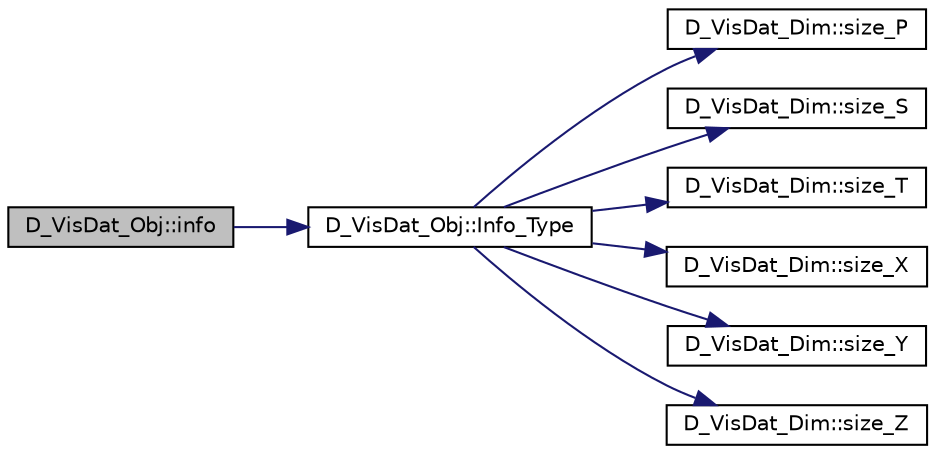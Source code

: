 digraph "D_VisDat_Obj::info"
{
 // LATEX_PDF_SIZE
  edge [fontname="Helvetica",fontsize="10",labelfontname="Helvetica",labelfontsize="10"];
  node [fontname="Helvetica",fontsize="10",shape=record];
  rankdir="LR";
  Node1 [label="D_VisDat_Obj::info",height=0.2,width=0.4,color="black", fillcolor="grey75", style="filled", fontcolor="black",tooltip=" "];
  Node1 -> Node2 [color="midnightblue",fontsize="10",style="solid"];
  Node2 [label="D_VisDat_Obj::Info_Type",height=0.2,width=0.4,color="black", fillcolor="white", style="filled",URL="$class_d___vis_dat___obj.html#a470c4a8ea26b436c680a6d6f7762f6cc",tooltip=" "];
  Node2 -> Node3 [color="midnightblue",fontsize="10",style="solid"];
  Node3 [label="D_VisDat_Dim::size_P",height=0.2,width=0.4,color="black", fillcolor="white", style="filled",URL="$class_d___vis_dat___dim.html#a194a8cb35fe1b94c93593dffdaa04ae4",tooltip=" "];
  Node2 -> Node4 [color="midnightblue",fontsize="10",style="solid"];
  Node4 [label="D_VisDat_Dim::size_S",height=0.2,width=0.4,color="black", fillcolor="white", style="filled",URL="$class_d___vis_dat___dim.html#a184e0070c38c33cfbc9cb6f33a59cb6f",tooltip=" "];
  Node2 -> Node5 [color="midnightblue",fontsize="10",style="solid"];
  Node5 [label="D_VisDat_Dim::size_T",height=0.2,width=0.4,color="black", fillcolor="white", style="filled",URL="$class_d___vis_dat___dim.html#a348cae038bf63a2f28bd4ca5318b0668",tooltip=" "];
  Node2 -> Node6 [color="midnightblue",fontsize="10",style="solid"];
  Node6 [label="D_VisDat_Dim::size_X",height=0.2,width=0.4,color="black", fillcolor="white", style="filled",URL="$class_d___vis_dat___dim.html#a8fa7caa3b5d1de10201d4b693fee0b72",tooltip=" "];
  Node2 -> Node7 [color="midnightblue",fontsize="10",style="solid"];
  Node7 [label="D_VisDat_Dim::size_Y",height=0.2,width=0.4,color="black", fillcolor="white", style="filled",URL="$class_d___vis_dat___dim.html#a2b8739277fc2bcfd0f9c6d7b3ea919cc",tooltip=" "];
  Node2 -> Node8 [color="midnightblue",fontsize="10",style="solid"];
  Node8 [label="D_VisDat_Dim::size_Z",height=0.2,width=0.4,color="black", fillcolor="white", style="filled",URL="$class_d___vis_dat___dim.html#ab06c6312191e35339561f1a547049f5a",tooltip=" "];
}
